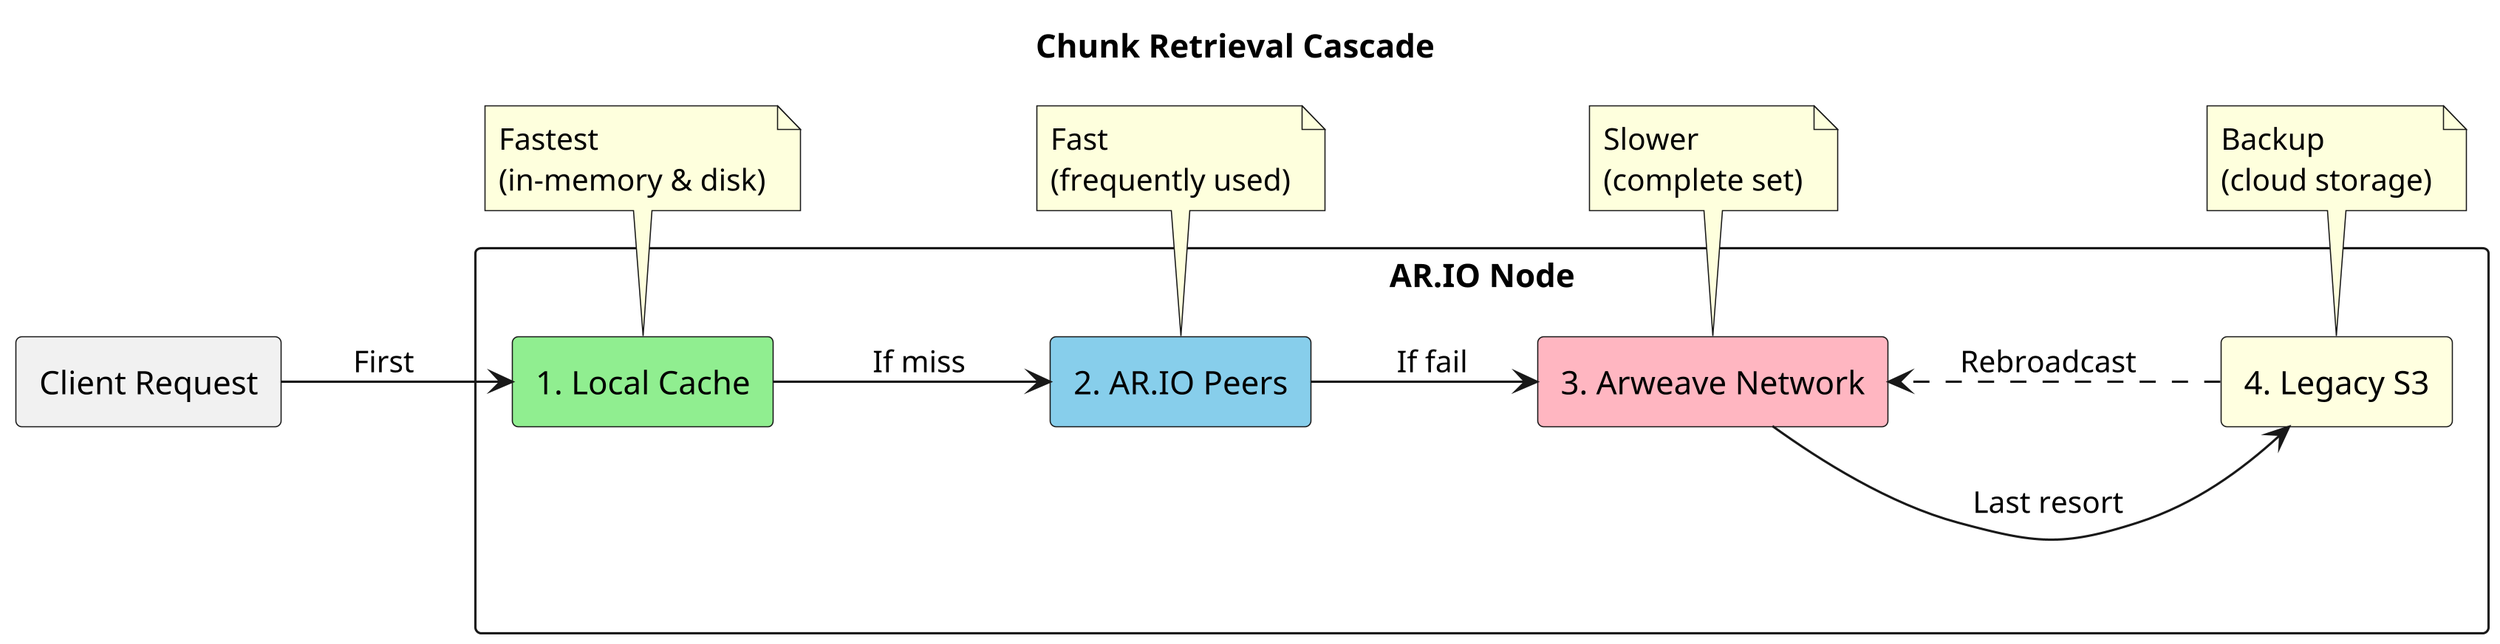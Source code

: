 @startuml
skinparam dpi 300
skinparam backgroundColor white

title Chunk Retrieval Cascade

left to right direction

rectangle "Client Request" as CR

rectangle "AR.IO Node" {
  rectangle "1. Local Cache" as LC #90EE90
  rectangle "2. AR.IO Peers" as AP #87CEEB
  rectangle "3. Arweave Network" as AN #FFB6C1
  rectangle "4. Legacy S3" as S3 #FFFFE0
}

CR --> LC: First
LC --> AP: If miss
AP --> AN: If fail
AN --> S3: Last resort
S3 ..> AN: Rebroadcast

note bottom of LC: Fastest\n(in-memory & disk)
note bottom of AP: Fast\n(frequently used)
note bottom of AN: Slower\n(complete set)
note bottom of S3: Backup\n(cloud storage)

@enduml